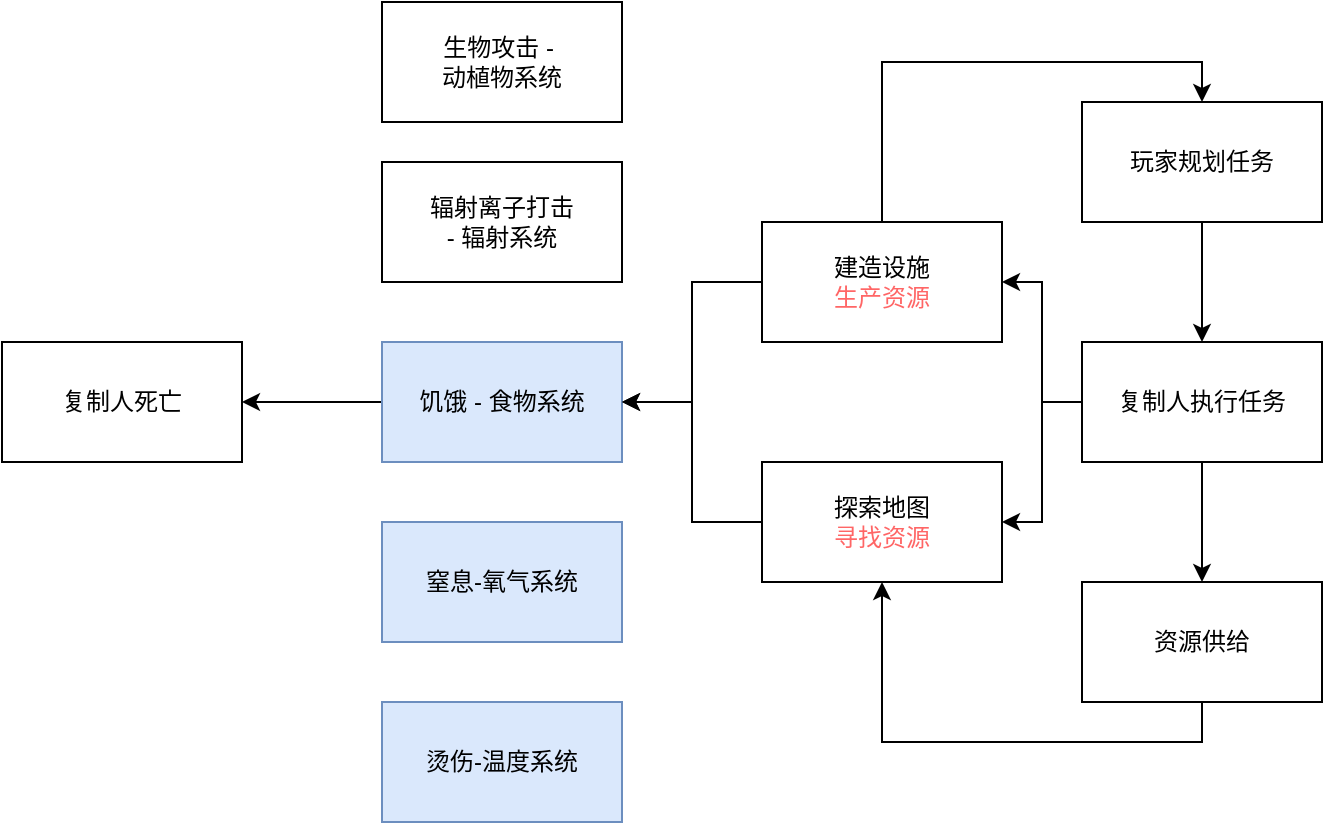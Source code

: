 <mxfile version="21.5.2" type="github">
  <diagram name="第 1 页" id="61HSVzilRYh9v3FZqo0w">
    <mxGraphModel dx="804" dy="512" grid="0" gridSize="10" guides="1" tooltips="1" connect="1" arrows="1" fold="1" page="1" pageScale="1" pageWidth="1169" pageHeight="827" math="0" shadow="0">
      <root>
        <mxCell id="0" />
        <mxCell id="1" parent="0" />
        <mxCell id="RQQAjUI5k8xgZHzXDdDN-5" value="" style="edgeStyle=orthogonalEdgeStyle;rounded=0;orthogonalLoop=1;jettySize=auto;html=1;" parent="1" source="RQQAjUI5k8xgZHzXDdDN-1" target="RQQAjUI5k8xgZHzXDdDN-2" edge="1">
          <mxGeometry relative="1" as="geometry" />
        </mxCell>
        <mxCell id="RQQAjUI5k8xgZHzXDdDN-1" value="饥饿 - 食物系统" style="rounded=0;whiteSpace=wrap;html=1;fillColor=#dae8fc;strokeColor=#6c8ebf;" parent="1" vertex="1">
          <mxGeometry x="240" y="240" width="120" height="60" as="geometry" />
        </mxCell>
        <mxCell id="RQQAjUI5k8xgZHzXDdDN-2" value="复制人死亡" style="rounded=0;whiteSpace=wrap;html=1;" parent="1" vertex="1">
          <mxGeometry x="50" y="240" width="120" height="60" as="geometry" />
        </mxCell>
        <mxCell id="RQQAjUI5k8xgZHzXDdDN-7" value="" style="edgeStyle=orthogonalEdgeStyle;rounded=0;orthogonalLoop=1;jettySize=auto;html=1;" parent="1" source="RQQAjUI5k8xgZHzXDdDN-6" target="RQQAjUI5k8xgZHzXDdDN-1" edge="1">
          <mxGeometry relative="1" as="geometry" />
        </mxCell>
        <mxCell id="RQQAjUI5k8xgZHzXDdDN-18" style="edgeStyle=orthogonalEdgeStyle;rounded=0;orthogonalLoop=1;jettySize=auto;html=1;entryX=0.5;entryY=0;entryDx=0;entryDy=0;exitX=0.5;exitY=0;exitDx=0;exitDy=0;" parent="1" source="RQQAjUI5k8xgZHzXDdDN-6" target="RQQAjUI5k8xgZHzXDdDN-12" edge="1">
          <mxGeometry relative="1" as="geometry" />
        </mxCell>
        <mxCell id="RQQAjUI5k8xgZHzXDdDN-6" value="建造设施&lt;br&gt;&lt;font color=&quot;#ff6666&quot;&gt;生产资源&lt;/font&gt;" style="rounded=0;whiteSpace=wrap;html=1;" parent="1" vertex="1">
          <mxGeometry x="430" y="180" width="120" height="60" as="geometry" />
        </mxCell>
        <mxCell id="RQQAjUI5k8xgZHzXDdDN-11" value="" style="edgeStyle=orthogonalEdgeStyle;rounded=0;orthogonalLoop=1;jettySize=auto;html=1;" parent="1" source="RQQAjUI5k8xgZHzXDdDN-10" target="RQQAjUI5k8xgZHzXDdDN-1" edge="1">
          <mxGeometry relative="1" as="geometry" />
        </mxCell>
        <mxCell id="RQQAjUI5k8xgZHzXDdDN-10" value="探索地图&lt;br&gt;&lt;font color=&quot;#ff6666&quot;&gt;寻找资源&lt;/font&gt;" style="rounded=0;whiteSpace=wrap;html=1;" parent="1" vertex="1">
          <mxGeometry x="430" y="300" width="120" height="60" as="geometry" />
        </mxCell>
        <mxCell id="RQQAjUI5k8xgZHzXDdDN-15" value="" style="edgeStyle=orthogonalEdgeStyle;rounded=0;orthogonalLoop=1;jettySize=auto;html=1;" parent="1" source="RQQAjUI5k8xgZHzXDdDN-12" target="RQQAjUI5k8xgZHzXDdDN-13" edge="1">
          <mxGeometry relative="1" as="geometry" />
        </mxCell>
        <mxCell id="RQQAjUI5k8xgZHzXDdDN-12" value="玩家规划任务" style="rounded=0;whiteSpace=wrap;html=1;" parent="1" vertex="1">
          <mxGeometry x="590" y="120" width="120" height="60" as="geometry" />
        </mxCell>
        <mxCell id="RQQAjUI5k8xgZHzXDdDN-16" value="" style="edgeStyle=orthogonalEdgeStyle;rounded=0;orthogonalLoop=1;jettySize=auto;html=1;" parent="1" source="RQQAjUI5k8xgZHzXDdDN-13" target="RQQAjUI5k8xgZHzXDdDN-14" edge="1">
          <mxGeometry relative="1" as="geometry" />
        </mxCell>
        <mxCell id="RQQAjUI5k8xgZHzXDdDN-19" style="edgeStyle=orthogonalEdgeStyle;rounded=0;orthogonalLoop=1;jettySize=auto;html=1;entryX=1;entryY=0.5;entryDx=0;entryDy=0;" parent="1" source="RQQAjUI5k8xgZHzXDdDN-13" target="RQQAjUI5k8xgZHzXDdDN-6" edge="1">
          <mxGeometry relative="1" as="geometry" />
        </mxCell>
        <mxCell id="RQQAjUI5k8xgZHzXDdDN-20" style="edgeStyle=orthogonalEdgeStyle;rounded=0;orthogonalLoop=1;jettySize=auto;html=1;entryX=1;entryY=0.5;entryDx=0;entryDy=0;" parent="1" source="RQQAjUI5k8xgZHzXDdDN-13" target="RQQAjUI5k8xgZHzXDdDN-10" edge="1">
          <mxGeometry relative="1" as="geometry" />
        </mxCell>
        <mxCell id="RQQAjUI5k8xgZHzXDdDN-13" value="复制人执行任务" style="rounded=0;whiteSpace=wrap;html=1;" parent="1" vertex="1">
          <mxGeometry x="590" y="240" width="120" height="60" as="geometry" />
        </mxCell>
        <mxCell id="RQQAjUI5k8xgZHzXDdDN-17" style="edgeStyle=orthogonalEdgeStyle;rounded=0;orthogonalLoop=1;jettySize=auto;html=1;exitX=0.5;exitY=1;exitDx=0;exitDy=0;entryX=0.5;entryY=1;entryDx=0;entryDy=0;" parent="1" source="RQQAjUI5k8xgZHzXDdDN-14" target="RQQAjUI5k8xgZHzXDdDN-10" edge="1">
          <mxGeometry relative="1" as="geometry" />
        </mxCell>
        <mxCell id="RQQAjUI5k8xgZHzXDdDN-14" value="资源供给" style="rounded=0;whiteSpace=wrap;html=1;" parent="1" vertex="1">
          <mxGeometry x="590" y="360" width="120" height="60" as="geometry" />
        </mxCell>
        <mxCell id="CZUvcT7OaiENWCIMiPTk-3" value="窒息-氧气系统" style="rounded=0;whiteSpace=wrap;html=1;fillColor=#dae8fc;strokeColor=#6c8ebf;" vertex="1" parent="1">
          <mxGeometry x="240" y="330" width="120" height="60" as="geometry" />
        </mxCell>
        <mxCell id="CZUvcT7OaiENWCIMiPTk-4" value="辐射离子打击&lt;br&gt;- 辐射系统" style="rounded=0;whiteSpace=wrap;html=1;" vertex="1" parent="1">
          <mxGeometry x="240" y="150" width="120" height="60" as="geometry" />
        </mxCell>
        <mxCell id="CZUvcT7OaiENWCIMiPTk-5" value="生物攻击 -&amp;nbsp;&lt;br&gt;动植物系统" style="rounded=0;whiteSpace=wrap;html=1;" vertex="1" parent="1">
          <mxGeometry x="240" y="70" width="120" height="60" as="geometry" />
        </mxCell>
        <mxCell id="CZUvcT7OaiENWCIMiPTk-6" value="烫伤-温度系统" style="rounded=0;whiteSpace=wrap;html=1;fillColor=#dae8fc;strokeColor=#6c8ebf;" vertex="1" parent="1">
          <mxGeometry x="240" y="420" width="120" height="60" as="geometry" />
        </mxCell>
      </root>
    </mxGraphModel>
  </diagram>
</mxfile>
